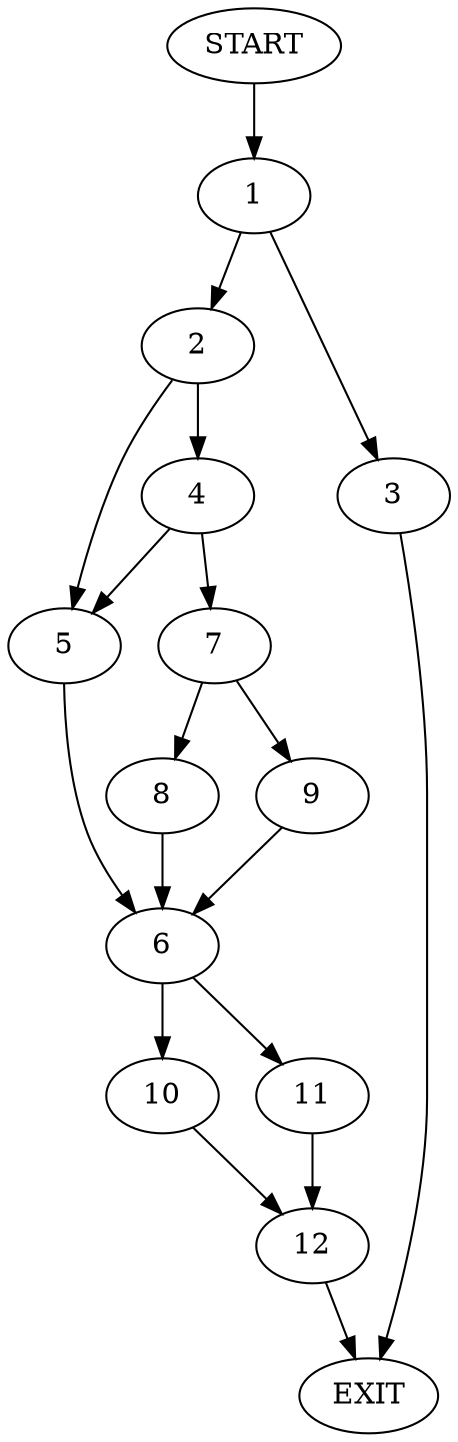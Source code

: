 digraph {
0 [label="START"]
13 [label="EXIT"]
0 -> 1
1 -> 2
1 -> 3
3 -> 13
2 -> 4
2 -> 5
5 -> 6
4 -> 5
4 -> 7
7 -> 8
7 -> 9
6 -> 10
6 -> 11
9 -> 6
8 -> 6
11 -> 12
10 -> 12
12 -> 13
}
